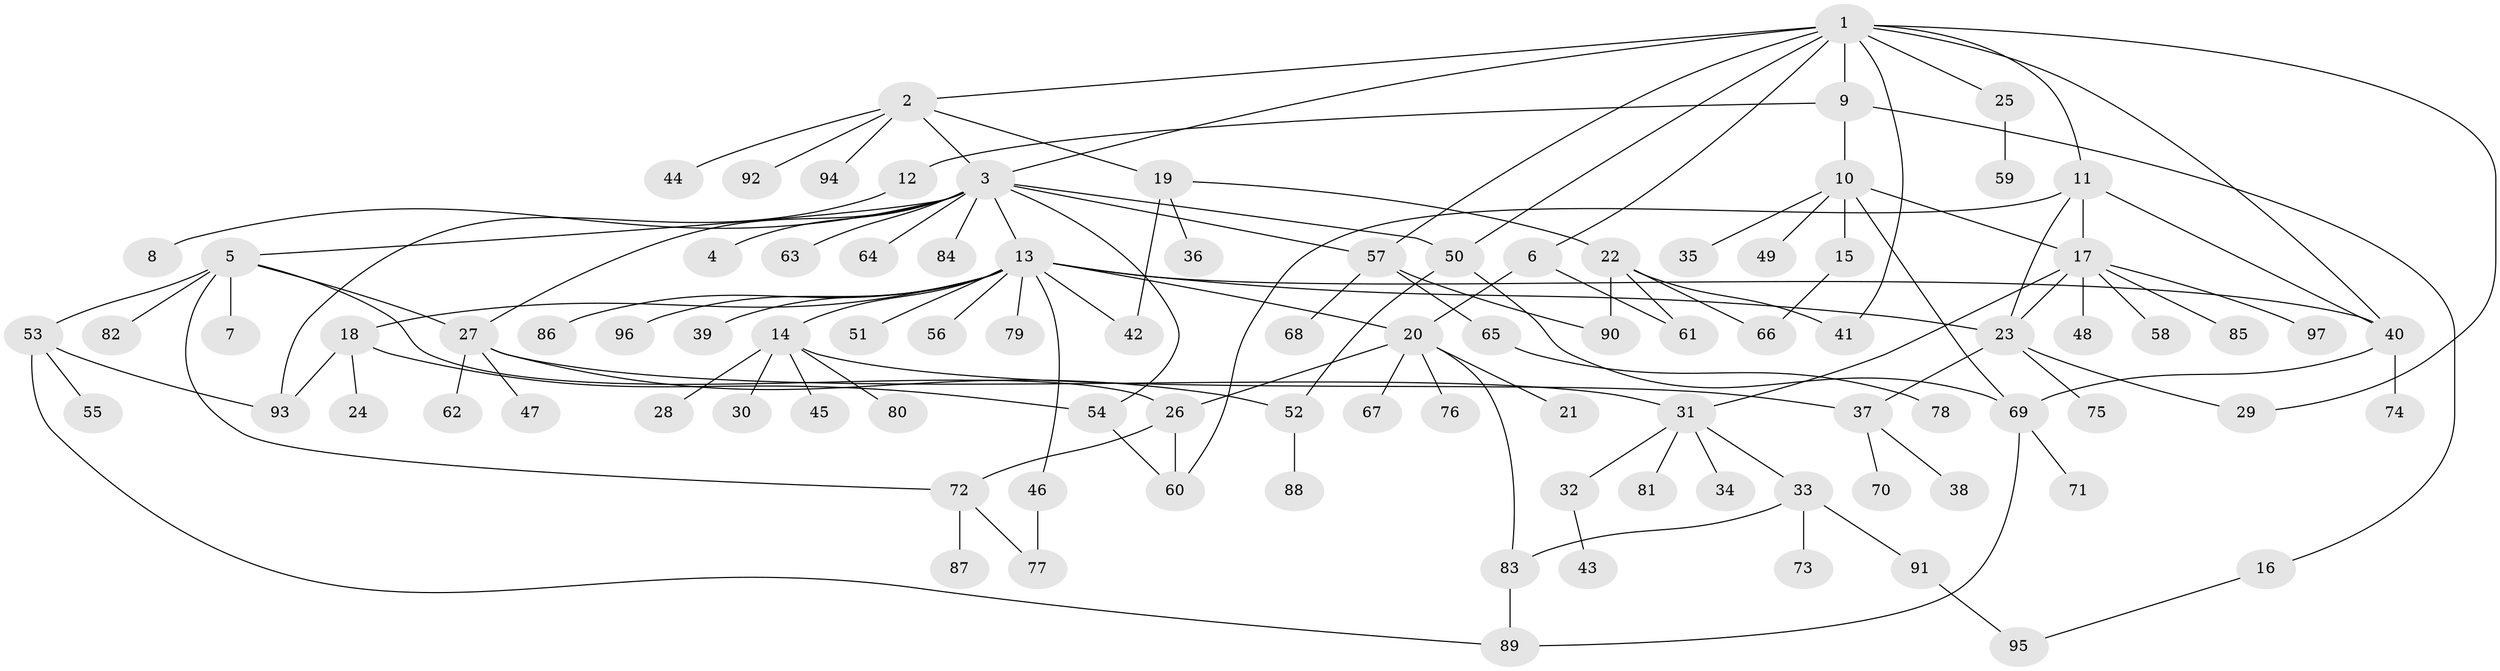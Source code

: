 // coarse degree distribution, {11: 0.014084507042253521, 5: 0.09859154929577464, 12: 0.014084507042253521, 1: 0.5211267605633803, 8: 0.014084507042253521, 3: 0.07042253521126761, 4: 0.08450704225352113, 6: 0.056338028169014086, 17: 0.014084507042253521, 2: 0.09859154929577464, 7: 0.014084507042253521}
// Generated by graph-tools (version 1.1) at 2025/23/03/03/25 07:23:51]
// undirected, 97 vertices, 129 edges
graph export_dot {
graph [start="1"]
  node [color=gray90,style=filled];
  1;
  2;
  3;
  4;
  5;
  6;
  7;
  8;
  9;
  10;
  11;
  12;
  13;
  14;
  15;
  16;
  17;
  18;
  19;
  20;
  21;
  22;
  23;
  24;
  25;
  26;
  27;
  28;
  29;
  30;
  31;
  32;
  33;
  34;
  35;
  36;
  37;
  38;
  39;
  40;
  41;
  42;
  43;
  44;
  45;
  46;
  47;
  48;
  49;
  50;
  51;
  52;
  53;
  54;
  55;
  56;
  57;
  58;
  59;
  60;
  61;
  62;
  63;
  64;
  65;
  66;
  67;
  68;
  69;
  70;
  71;
  72;
  73;
  74;
  75;
  76;
  77;
  78;
  79;
  80;
  81;
  82;
  83;
  84;
  85;
  86;
  87;
  88;
  89;
  90;
  91;
  92;
  93;
  94;
  95;
  96;
  97;
  1 -- 2;
  1 -- 3;
  1 -- 6;
  1 -- 9;
  1 -- 11;
  1 -- 25;
  1 -- 29;
  1 -- 40;
  1 -- 41;
  1 -- 50;
  1 -- 57;
  2 -- 3;
  2 -- 19;
  2 -- 44;
  2 -- 92;
  2 -- 94;
  3 -- 4;
  3 -- 5;
  3 -- 8;
  3 -- 13;
  3 -- 27;
  3 -- 50;
  3 -- 54;
  3 -- 57;
  3 -- 63;
  3 -- 64;
  3 -- 84;
  5 -- 7;
  5 -- 26;
  5 -- 27;
  5 -- 53;
  5 -- 72;
  5 -- 82;
  6 -- 20;
  6 -- 61;
  9 -- 10;
  9 -- 12;
  9 -- 16;
  10 -- 15;
  10 -- 17;
  10 -- 35;
  10 -- 49;
  10 -- 69;
  11 -- 17;
  11 -- 23;
  11 -- 40;
  11 -- 60;
  12 -- 93;
  13 -- 14;
  13 -- 18;
  13 -- 20;
  13 -- 23;
  13 -- 39;
  13 -- 40;
  13 -- 42;
  13 -- 46;
  13 -- 51;
  13 -- 56;
  13 -- 79;
  13 -- 86;
  13 -- 96;
  14 -- 28;
  14 -- 30;
  14 -- 37;
  14 -- 45;
  14 -- 80;
  15 -- 66;
  16 -- 95;
  17 -- 23;
  17 -- 31;
  17 -- 48;
  17 -- 58;
  17 -- 85;
  17 -- 97;
  18 -- 24;
  18 -- 54;
  18 -- 93;
  19 -- 22;
  19 -- 36;
  19 -- 42;
  20 -- 21;
  20 -- 26;
  20 -- 67;
  20 -- 76;
  20 -- 83;
  22 -- 41;
  22 -- 61;
  22 -- 66;
  22 -- 90;
  23 -- 29;
  23 -- 37;
  23 -- 75;
  25 -- 59;
  26 -- 60;
  26 -- 72;
  27 -- 31;
  27 -- 47;
  27 -- 52;
  27 -- 62;
  31 -- 32;
  31 -- 33;
  31 -- 34;
  31 -- 81;
  32 -- 43;
  33 -- 73;
  33 -- 83;
  33 -- 91;
  37 -- 38;
  37 -- 70;
  40 -- 69;
  40 -- 74;
  46 -- 77;
  50 -- 52;
  50 -- 69;
  52 -- 88;
  53 -- 55;
  53 -- 89;
  53 -- 93;
  54 -- 60;
  57 -- 65;
  57 -- 68;
  57 -- 90;
  65 -- 78;
  69 -- 71;
  69 -- 89;
  72 -- 77;
  72 -- 87;
  83 -- 89;
  91 -- 95;
}
